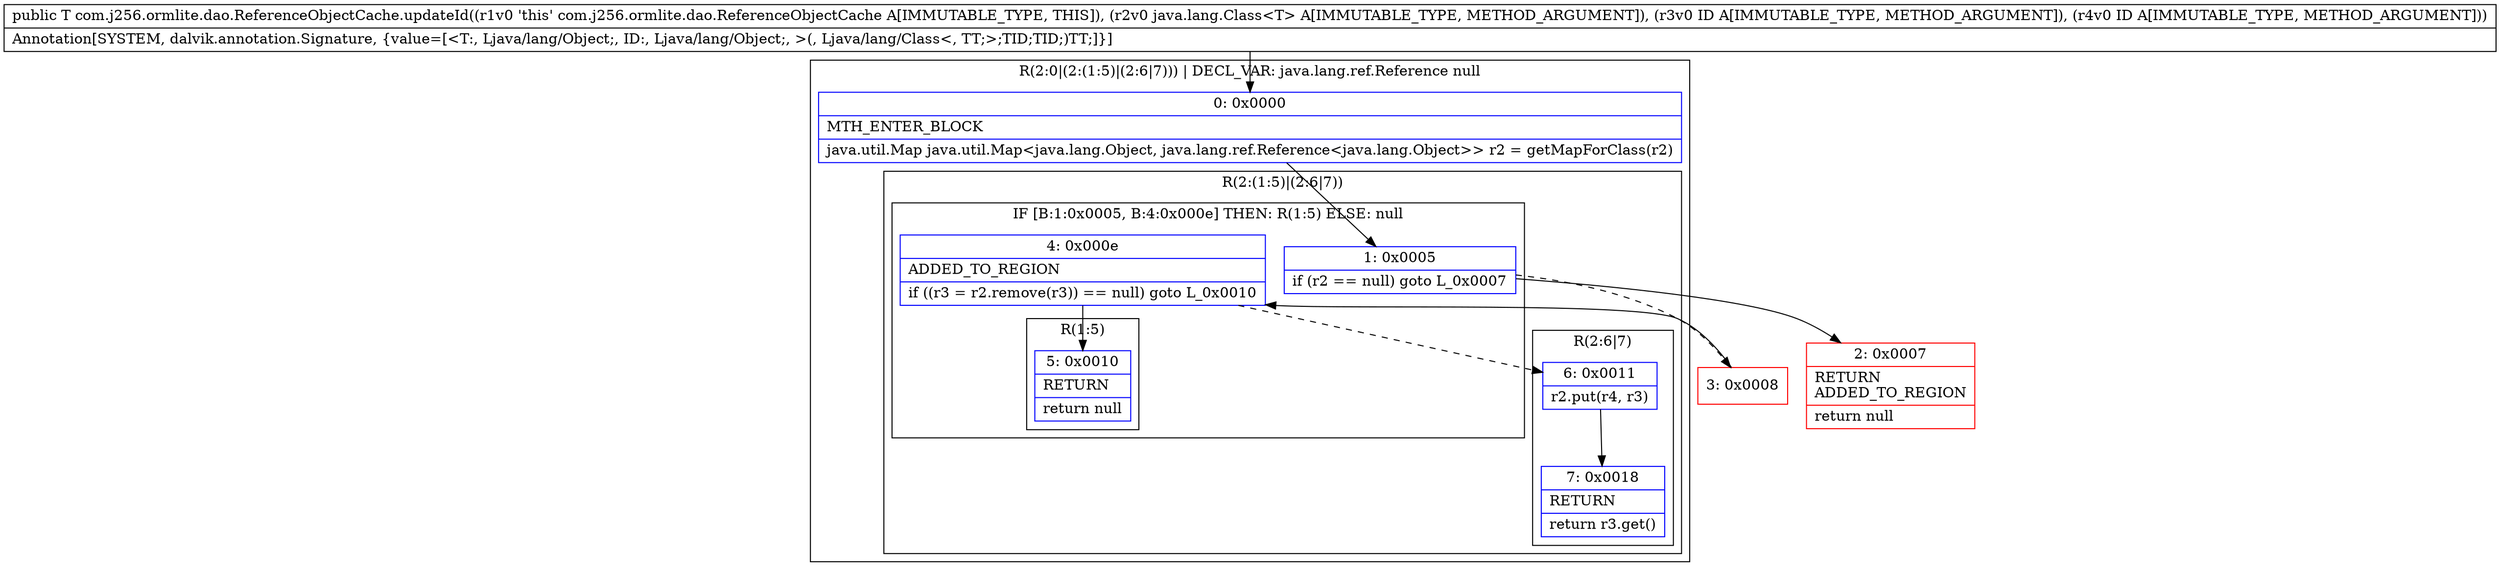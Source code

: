 digraph "CFG forcom.j256.ormlite.dao.ReferenceObjectCache.updateId(Ljava\/lang\/Class;Ljava\/lang\/Object;Ljava\/lang\/Object;)Ljava\/lang\/Object;" {
subgraph cluster_Region_1816794747 {
label = "R(2:0|(2:(1:5)|(2:6|7))) | DECL_VAR: java.lang.ref.Reference null\l";
node [shape=record,color=blue];
Node_0 [shape=record,label="{0\:\ 0x0000|MTH_ENTER_BLOCK\l|java.util.Map java.util.Map\<java.lang.Object, java.lang.ref.Reference\<java.lang.Object\>\> r2 = getMapForClass(r2)\l}"];
subgraph cluster_Region_793461186 {
label = "R(2:(1:5)|(2:6|7))";
node [shape=record,color=blue];
subgraph cluster_IfRegion_891703963 {
label = "IF [B:1:0x0005, B:4:0x000e] THEN: R(1:5) ELSE: null";
node [shape=record,color=blue];
Node_1 [shape=record,label="{1\:\ 0x0005|if (r2 == null) goto L_0x0007\l}"];
Node_4 [shape=record,label="{4\:\ 0x000e|ADDED_TO_REGION\l|if ((r3 = r2.remove(r3)) == null) goto L_0x0010\l}"];
subgraph cluster_Region_869398820 {
label = "R(1:5)";
node [shape=record,color=blue];
Node_5 [shape=record,label="{5\:\ 0x0010|RETURN\l|return null\l}"];
}
}
subgraph cluster_Region_703817275 {
label = "R(2:6|7)";
node [shape=record,color=blue];
Node_6 [shape=record,label="{6\:\ 0x0011|r2.put(r4, r3)\l}"];
Node_7 [shape=record,label="{7\:\ 0x0018|RETURN\l|return r3.get()\l}"];
}
}
}
Node_2 [shape=record,color=red,label="{2\:\ 0x0007|RETURN\lADDED_TO_REGION\l|return null\l}"];
Node_3 [shape=record,color=red,label="{3\:\ 0x0008}"];
MethodNode[shape=record,label="{public T com.j256.ormlite.dao.ReferenceObjectCache.updateId((r1v0 'this' com.j256.ormlite.dao.ReferenceObjectCache A[IMMUTABLE_TYPE, THIS]), (r2v0 java.lang.Class\<T\> A[IMMUTABLE_TYPE, METHOD_ARGUMENT]), (r3v0 ID A[IMMUTABLE_TYPE, METHOD_ARGUMENT]), (r4v0 ID A[IMMUTABLE_TYPE, METHOD_ARGUMENT]))  | Annotation[SYSTEM, dalvik.annotation.Signature, \{value=[\<T:, Ljava\/lang\/Object;, ID:, Ljava\/lang\/Object;, \>(, Ljava\/lang\/Class\<, TT;\>;TID;TID;)TT;]\}]\l}"];
MethodNode -> Node_0;
Node_0 -> Node_1;
Node_1 -> Node_2;
Node_1 -> Node_3[style=dashed];
Node_4 -> Node_5;
Node_4 -> Node_6[style=dashed];
Node_6 -> Node_7;
Node_3 -> Node_4;
}

